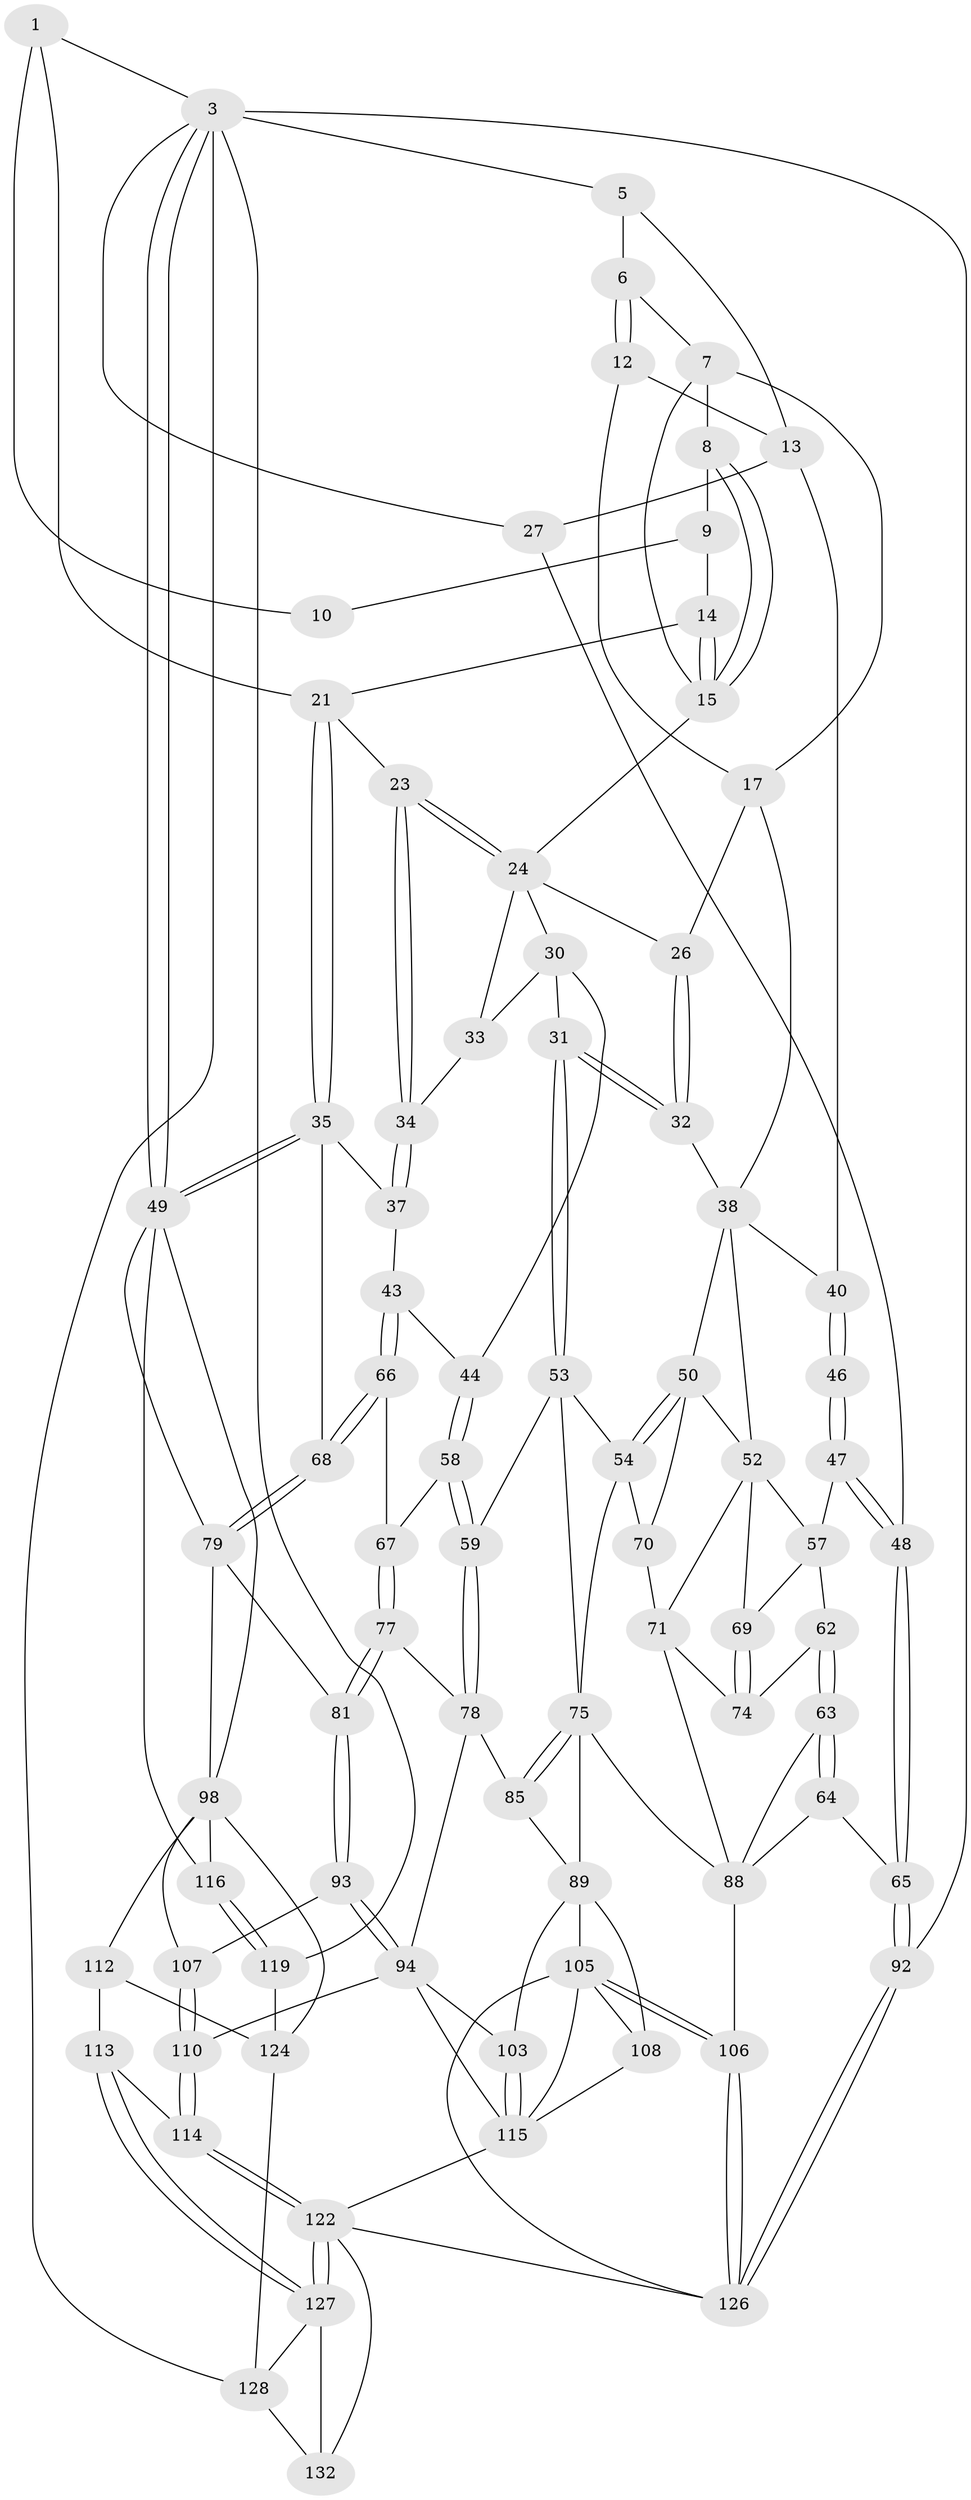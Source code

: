 // original degree distribution, {3: 0.014705882352941176, 6: 0.21323529411764705, 4: 0.22794117647058823, 5: 0.5441176470588235}
// Generated by graph-tools (version 1.1) at 2025/21/03/04/25 18:21:16]
// undirected, 81 vertices, 186 edges
graph export_dot {
graph [start="1"]
  node [color=gray90,style=filled];
  1 [pos="+0.9026392810730292+0",super="+2"];
  3 [pos="+1+0",super="+4+118"];
  5 [pos="+0.2704142985113681+0"];
  6 [pos="+0.35483544490600666+0"];
  7 [pos="+0.5000631785004204+0",super="+16"];
  8 [pos="+0.5823886124110736+0"];
  9 [pos="+0.8029652822073288+0",super="+11"];
  10 [pos="+0.8870007074317343+0.038167672318709524"];
  12 [pos="+0.35173919635869666+0.15148012578522324"];
  13 [pos="+0.21013594127650492+0.0970727929844877",super="+28"];
  14 [pos="+0.7884137095661332+0.10718422604510187"];
  15 [pos="+0.6597909018862484+0.04684541640112757",super="+19"];
  17 [pos="+0.45550321528149096+0.15170522900404268",super="+18"];
  21 [pos="+0.9553760531076098+0.2181417022684222",super="+22"];
  23 [pos="+0.7787568216605877+0.1445081655319648"];
  24 [pos="+0.6414251229898383+0.17974223620393034",super="+29+25"];
  26 [pos="+0.4958221519846362+0.1889847884541121"];
  27 [pos="+0+0.16221322131121263"];
  30 [pos="+0.5951258790474403+0.32914428984674354",super="+42"];
  31 [pos="+0.5943907833456286+0.32911839828314915"];
  32 [pos="+0.5363359129267911+0.29762846050785663"];
  33 [pos="+0.7048033748241556+0.2422174229479496"];
  34 [pos="+0.7514813091227444+0.2191035350558746"];
  35 [pos="+1+0.31131102258108917",super="+36"];
  37 [pos="+0.8127099231788975+0.36114381292393305"];
  38 [pos="+0.33438170692388053+0.25233947211939467",super="+39+45"];
  40 [pos="+0.2605301707504554+0.29343556549418204",super="+41"];
  43 [pos="+0.7984617734599062+0.36456847888451344"];
  44 [pos="+0.6560429569142517+0.3593499323400042"];
  46 [pos="+0.16174055544509403+0.374628835738822"];
  47 [pos="+0.1501716982507984+0.39001644215614795"];
  48 [pos="+0+0.34608976814150255"];
  49 [pos="+1+0.3556343242201365",super="+82"];
  50 [pos="+0.46555931299858094+0.3374211988789986",super="+51"];
  52 [pos="+0.323738098655719+0.3790936252012321",super="+55"];
  53 [pos="+0.5133131250008414+0.46358836478800186",super="+60"];
  54 [pos="+0.4848443952623941+0.463239983721239",super="+72"];
  57 [pos="+0.1510766948926696+0.39140839338449196",super="+61"];
  58 [pos="+0.6546386875061498+0.4506056977243821"];
  59 [pos="+0.564199685587859+0.5027058922664955"];
  62 [pos="+0.129181610880753+0.5384127448814775"];
  63 [pos="+0.08054034523967203+0.5739300971557149"];
  64 [pos="+0+0.5984128477140305"];
  65 [pos="+0+0.5830426990838743"];
  66 [pos="+0.7343639658673877+0.4983506867553524"];
  67 [pos="+0.6780165844184479+0.4878242522737816"];
  68 [pos="+0.8136698795971419+0.5848545853898409"];
  69 [pos="+0.20336659990218992+0.4925190605814113"];
  70 [pos="+0.40245331107787985+0.4796963097600321"];
  71 [pos="+0.27420592295949675+0.4980653606630812",super="+73"];
  74 [pos="+0.1817781713839733+0.5259111896729134"];
  75 [pos="+0.5229836879812787+0.5554350131360857",super="+76"];
  77 [pos="+0.6492948838796075+0.5746312526689855"];
  78 [pos="+0.6155293036836059+0.5692025410265377",super="+84"];
  79 [pos="+0.8139694251192209+0.5856652693113878",super="+80"];
  81 [pos="+0.69907187247576+0.6352249708504502"];
  85 [pos="+0.5178982998340695+0.6269830415674448"];
  88 [pos="+0.292976698819621+0.6129801087860831",super="+90"];
  89 [pos="+0.5155730485658255+0.6268413506954812",super="+101"];
  92 [pos="+0+1"];
  93 [pos="+0.6944833886649433+0.6456219152915316"];
  94 [pos="+0.636896435417147+0.7111543984350265",super="+95+111"];
  98 [pos="+0.886379569090846+0.7130956782469131",super="+117+99"];
  103 [pos="+0.4955212336672891+0.7519313630492392"];
  105 [pos="+0.2559899880210899+0.8427587744852981",super="+109"];
  106 [pos="+0.1882635714537674+0.8403262811932959"];
  107 [pos="+0.7716477648881535+0.7450191250966881"];
  108 [pos="+0.38248125976129377+0.8517641737677282"];
  110 [pos="+0.7293712132585183+0.7810884121355602"];
  112 [pos="+0.8673724459038084+0.7771734091688597"];
  113 [pos="+0.7904847378362486+0.8296441338010402"];
  114 [pos="+0.7363126654655142+0.8051321569802558"];
  115 [pos="+0.5711396045471147+0.9130128131753487",super="+120"];
  116 [pos="+1+0.868507173207334"];
  119 [pos="+1+1"];
  122 [pos="+0.6895937333885602+0.8998266840974747",super="+123"];
  124 [pos="+0.9399118194957714+0.8312089714950529",super="+130+125"];
  126 [pos="+0+1",super="+135"];
  127 [pos="+0.7784964548325352+0.9059238925853781",super="+129"];
  128 [pos="+0.8565952146623482+0.9223500566026462",super="+131"];
  132 [pos="+0.7287405263364644+1"];
  1 -- 10 [weight=2];
  1 -- 3;
  1 -- 21;
  3 -- 49;
  3 -- 49;
  3 -- 27;
  3 -- 92 [weight=2];
  3 -- 5;
  3 -- 128;
  3 -- 119;
  5 -- 6;
  5 -- 13;
  6 -- 7;
  6 -- 12;
  6 -- 12;
  7 -- 8;
  7 -- 17;
  7 -- 15;
  8 -- 9;
  8 -- 15;
  8 -- 15;
  9 -- 10;
  9 -- 14;
  12 -- 13;
  12 -- 17;
  13 -- 27;
  13 -- 40;
  14 -- 15;
  14 -- 15;
  14 -- 21;
  15 -- 24;
  17 -- 26;
  17 -- 38;
  21 -- 35;
  21 -- 35;
  21 -- 23;
  23 -- 24;
  23 -- 24;
  23 -- 34;
  23 -- 34;
  24 -- 33;
  24 -- 30;
  24 -- 26;
  26 -- 32;
  26 -- 32;
  27 -- 48;
  30 -- 31;
  30 -- 33;
  30 -- 44;
  31 -- 32;
  31 -- 32;
  31 -- 53;
  31 -- 53;
  32 -- 38;
  33 -- 34;
  34 -- 37;
  34 -- 37;
  35 -- 49;
  35 -- 49;
  35 -- 68;
  35 -- 37;
  37 -- 43;
  38 -- 40;
  38 -- 52;
  38 -- 50;
  40 -- 46 [weight=2];
  40 -- 46;
  43 -- 44;
  43 -- 66;
  43 -- 66;
  44 -- 58;
  44 -- 58;
  46 -- 47;
  46 -- 47;
  47 -- 48;
  47 -- 48;
  47 -- 57;
  48 -- 65;
  48 -- 65;
  49 -- 98;
  49 -- 116;
  49 -- 79;
  50 -- 54;
  50 -- 54;
  50 -- 52;
  50 -- 70;
  52 -- 57;
  52 -- 69;
  52 -- 71;
  53 -- 54;
  53 -- 75;
  53 -- 59;
  54 -- 70;
  54 -- 75;
  57 -- 69;
  57 -- 62;
  58 -- 59;
  58 -- 59;
  58 -- 67;
  59 -- 78;
  59 -- 78;
  62 -- 63;
  62 -- 63;
  62 -- 74;
  63 -- 64;
  63 -- 64;
  63 -- 88;
  64 -- 65;
  64 -- 88;
  65 -- 92;
  65 -- 92;
  66 -- 67;
  66 -- 68;
  66 -- 68;
  67 -- 77;
  67 -- 77;
  68 -- 79;
  68 -- 79;
  69 -- 74;
  69 -- 74;
  70 -- 71;
  71 -- 88;
  71 -- 74;
  75 -- 85;
  75 -- 85;
  75 -- 88;
  75 -- 89 [weight=2];
  77 -- 78;
  77 -- 81;
  77 -- 81;
  78 -- 94;
  78 -- 85;
  79 -- 81;
  79 -- 98;
  81 -- 93;
  81 -- 93;
  85 -- 89;
  88 -- 106;
  89 -- 108;
  89 -- 105;
  89 -- 103;
  92 -- 126;
  92 -- 126;
  93 -- 94;
  93 -- 94;
  93 -- 107;
  94 -- 103;
  94 -- 110;
  94 -- 115;
  98 -- 124;
  98 -- 116;
  98 -- 112;
  98 -- 107;
  103 -- 115;
  103 -- 115;
  105 -- 106;
  105 -- 106;
  105 -- 126;
  105 -- 108;
  105 -- 115;
  106 -- 126;
  106 -- 126;
  107 -- 110;
  107 -- 110;
  108 -- 115;
  110 -- 114;
  110 -- 114;
  112 -- 113;
  112 -- 124;
  113 -- 114;
  113 -- 127;
  113 -- 127;
  114 -- 122;
  114 -- 122;
  115 -- 122;
  116 -- 119;
  116 -- 119;
  119 -- 124;
  122 -- 127;
  122 -- 127;
  122 -- 132;
  122 -- 126;
  124 -- 128 [weight=2];
  127 -- 128;
  127 -- 132;
  128 -- 132;
}
